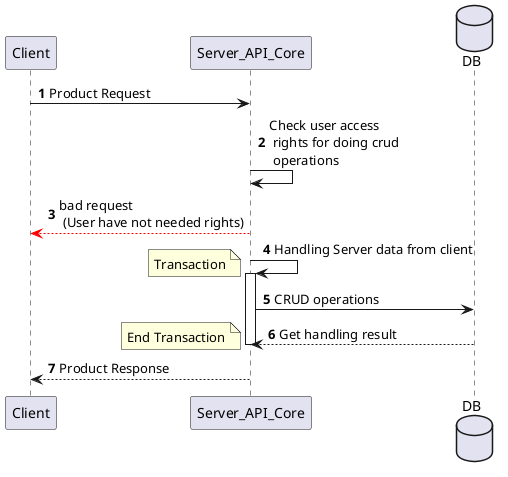 @startuml
'https://plantuml.com/sequence-diagram

autonumber

     Client -> Server_API_Core: Product Request
     Server_API_Core -> Server_API_Core : Check user access\n rights for doing crud\n operations
      Client <-[#red]- Server_API_Core: bad request\n (User have not needed rights)
     Server_API_Core -> Server_API_Core : Handling Server data from client

     database DB as DB
          note left : Transaction
          activate Server_API_Core
     Server_API_Core -> DB: CRUD operations
     Server_API_Core <-- DB: Get handling result
    note left : End Transaction
     deactivate Server_API_Core
     Client <-- Server_API_Core: Product Response
@enduml